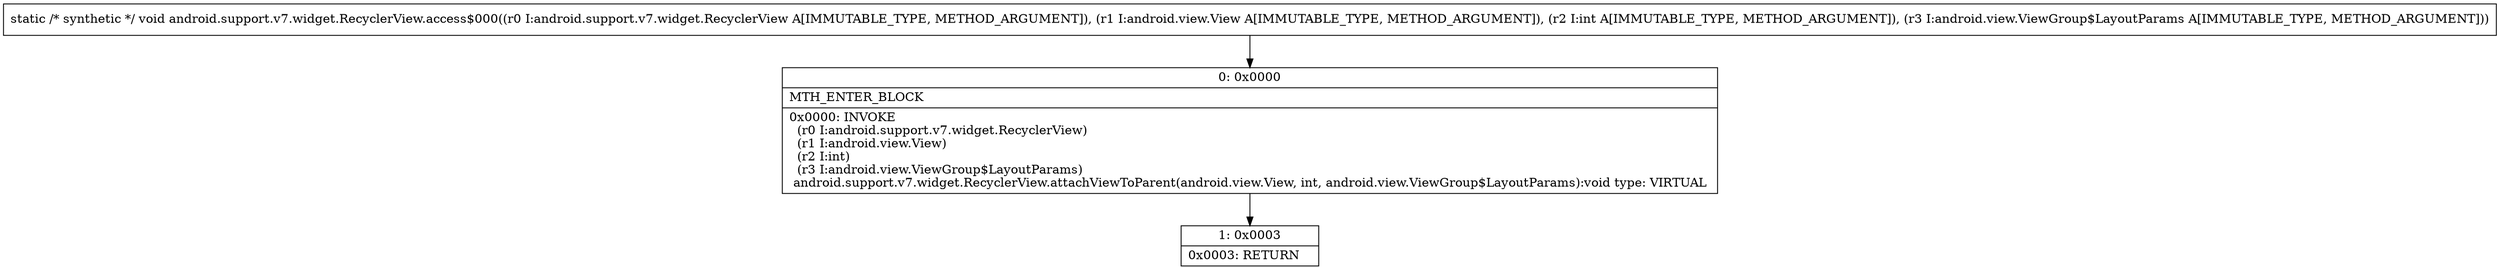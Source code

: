 digraph "CFG forandroid.support.v7.widget.RecyclerView.access$000(Landroid\/support\/v7\/widget\/RecyclerView;Landroid\/view\/View;ILandroid\/view\/ViewGroup$LayoutParams;)V" {
Node_0 [shape=record,label="{0\:\ 0x0000|MTH_ENTER_BLOCK\l|0x0000: INVOKE  \l  (r0 I:android.support.v7.widget.RecyclerView)\l  (r1 I:android.view.View)\l  (r2 I:int)\l  (r3 I:android.view.ViewGroup$LayoutParams)\l android.support.v7.widget.RecyclerView.attachViewToParent(android.view.View, int, android.view.ViewGroup$LayoutParams):void type: VIRTUAL \l}"];
Node_1 [shape=record,label="{1\:\ 0x0003|0x0003: RETURN   \l}"];
MethodNode[shape=record,label="{static \/* synthetic *\/ void android.support.v7.widget.RecyclerView.access$000((r0 I:android.support.v7.widget.RecyclerView A[IMMUTABLE_TYPE, METHOD_ARGUMENT]), (r1 I:android.view.View A[IMMUTABLE_TYPE, METHOD_ARGUMENT]), (r2 I:int A[IMMUTABLE_TYPE, METHOD_ARGUMENT]), (r3 I:android.view.ViewGroup$LayoutParams A[IMMUTABLE_TYPE, METHOD_ARGUMENT])) }"];
MethodNode -> Node_0;
Node_0 -> Node_1;
}

